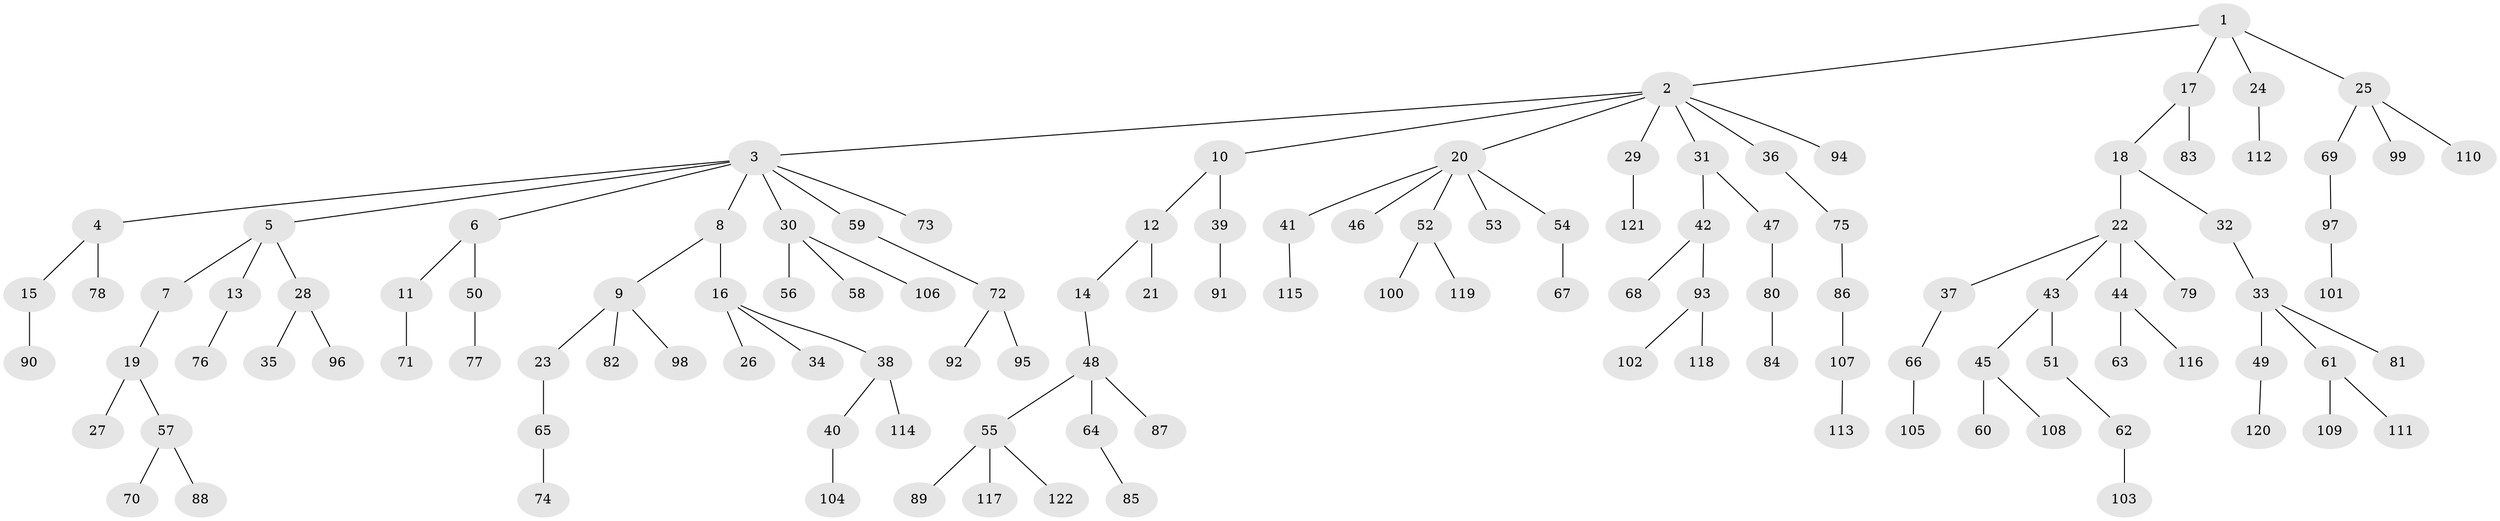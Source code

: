 // coarse degree distribution, {2: 0.2054794520547945, 4: 0.0410958904109589, 1: 0.6712328767123288, 5: 0.0410958904109589, 3: 0.0273972602739726, 32: 0.0136986301369863}
// Generated by graph-tools (version 1.1) at 2025/56/03/04/25 21:56:23]
// undirected, 122 vertices, 121 edges
graph export_dot {
graph [start="1"]
  node [color=gray90,style=filled];
  1;
  2;
  3;
  4;
  5;
  6;
  7;
  8;
  9;
  10;
  11;
  12;
  13;
  14;
  15;
  16;
  17;
  18;
  19;
  20;
  21;
  22;
  23;
  24;
  25;
  26;
  27;
  28;
  29;
  30;
  31;
  32;
  33;
  34;
  35;
  36;
  37;
  38;
  39;
  40;
  41;
  42;
  43;
  44;
  45;
  46;
  47;
  48;
  49;
  50;
  51;
  52;
  53;
  54;
  55;
  56;
  57;
  58;
  59;
  60;
  61;
  62;
  63;
  64;
  65;
  66;
  67;
  68;
  69;
  70;
  71;
  72;
  73;
  74;
  75;
  76;
  77;
  78;
  79;
  80;
  81;
  82;
  83;
  84;
  85;
  86;
  87;
  88;
  89;
  90;
  91;
  92;
  93;
  94;
  95;
  96;
  97;
  98;
  99;
  100;
  101;
  102;
  103;
  104;
  105;
  106;
  107;
  108;
  109;
  110;
  111;
  112;
  113;
  114;
  115;
  116;
  117;
  118;
  119;
  120;
  121;
  122;
  1 -- 2;
  1 -- 17;
  1 -- 24;
  1 -- 25;
  2 -- 3;
  2 -- 10;
  2 -- 20;
  2 -- 29;
  2 -- 31;
  2 -- 36;
  2 -- 94;
  3 -- 4;
  3 -- 5;
  3 -- 6;
  3 -- 8;
  3 -- 30;
  3 -- 59;
  3 -- 73;
  4 -- 15;
  4 -- 78;
  5 -- 7;
  5 -- 13;
  5 -- 28;
  6 -- 11;
  6 -- 50;
  7 -- 19;
  8 -- 9;
  8 -- 16;
  9 -- 23;
  9 -- 82;
  9 -- 98;
  10 -- 12;
  10 -- 39;
  11 -- 71;
  12 -- 14;
  12 -- 21;
  13 -- 76;
  14 -- 48;
  15 -- 90;
  16 -- 26;
  16 -- 34;
  16 -- 38;
  17 -- 18;
  17 -- 83;
  18 -- 22;
  18 -- 32;
  19 -- 27;
  19 -- 57;
  20 -- 41;
  20 -- 46;
  20 -- 52;
  20 -- 53;
  20 -- 54;
  22 -- 37;
  22 -- 43;
  22 -- 44;
  22 -- 79;
  23 -- 65;
  24 -- 112;
  25 -- 69;
  25 -- 99;
  25 -- 110;
  28 -- 35;
  28 -- 96;
  29 -- 121;
  30 -- 56;
  30 -- 58;
  30 -- 106;
  31 -- 42;
  31 -- 47;
  32 -- 33;
  33 -- 49;
  33 -- 61;
  33 -- 81;
  36 -- 75;
  37 -- 66;
  38 -- 40;
  38 -- 114;
  39 -- 91;
  40 -- 104;
  41 -- 115;
  42 -- 68;
  42 -- 93;
  43 -- 45;
  43 -- 51;
  44 -- 63;
  44 -- 116;
  45 -- 60;
  45 -- 108;
  47 -- 80;
  48 -- 55;
  48 -- 64;
  48 -- 87;
  49 -- 120;
  50 -- 77;
  51 -- 62;
  52 -- 100;
  52 -- 119;
  54 -- 67;
  55 -- 89;
  55 -- 117;
  55 -- 122;
  57 -- 70;
  57 -- 88;
  59 -- 72;
  61 -- 109;
  61 -- 111;
  62 -- 103;
  64 -- 85;
  65 -- 74;
  66 -- 105;
  69 -- 97;
  72 -- 92;
  72 -- 95;
  75 -- 86;
  80 -- 84;
  86 -- 107;
  93 -- 102;
  93 -- 118;
  97 -- 101;
  107 -- 113;
}
